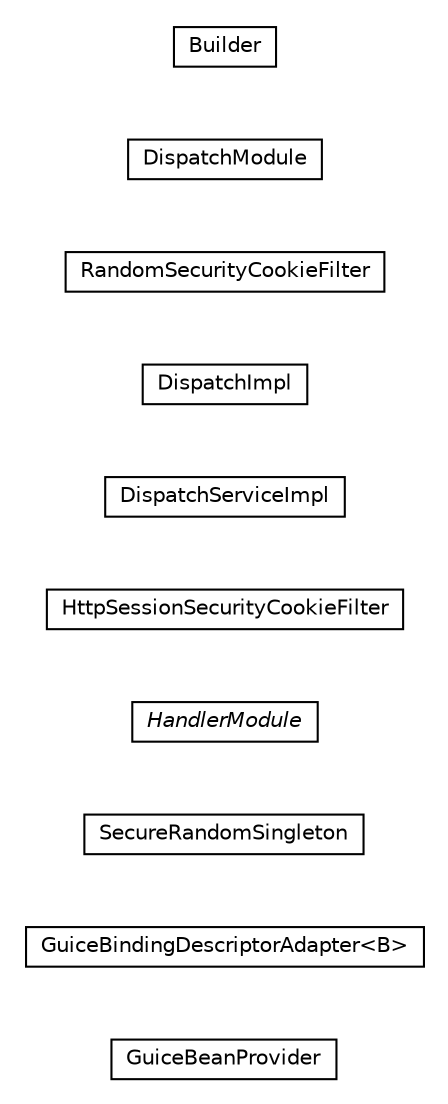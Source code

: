 #!/usr/local/bin/dot
#
# Class diagram 
# Generated by UMLGraph version R5_6-24-gf6e263 (http://www.umlgraph.org/)
#

digraph G {
	edge [fontname="Helvetica",fontsize=10,labelfontname="Helvetica",labelfontsize=10];
	node [fontname="Helvetica",fontsize=10,shape=plaintext];
	nodesep=0.25;
	ranksep=0.5;
	rankdir=LR;
	// com.gwtplatform.dispatch.server.guice.GuiceBeanProvider
	c17207 [label=<<table title="com.gwtplatform.dispatch.server.guice.GuiceBeanProvider" border="0" cellborder="1" cellspacing="0" cellpadding="2" port="p" href="./GuiceBeanProvider.html">
		<tr><td><table border="0" cellspacing="0" cellpadding="1">
<tr><td align="center" balign="center"> GuiceBeanProvider </td></tr>
		</table></td></tr>
		</table>>, URL="./GuiceBeanProvider.html", fontname="Helvetica", fontcolor="black", fontsize=10.0];
	// com.gwtplatform.dispatch.server.guice.GuiceBeanProvider.GuiceBindingDescriptorAdapter<B>
	c17208 [label=<<table title="com.gwtplatform.dispatch.server.guice.GuiceBeanProvider.GuiceBindingDescriptorAdapter" border="0" cellborder="1" cellspacing="0" cellpadding="2" port="p" href="./GuiceBeanProvider.GuiceBindingDescriptorAdapter.html">
		<tr><td><table border="0" cellspacing="0" cellpadding="1">
<tr><td align="center" balign="center"> GuiceBindingDescriptorAdapter&lt;B&gt; </td></tr>
		</table></td></tr>
		</table>>, URL="./GuiceBeanProvider.GuiceBindingDescriptorAdapter.html", fontname="Helvetica", fontcolor="black", fontsize=10.0];
	// com.gwtplatform.dispatch.server.guice.SecureRandomSingleton
	c17209 [label=<<table title="com.gwtplatform.dispatch.server.guice.SecureRandomSingleton" border="0" cellborder="1" cellspacing="0" cellpadding="2" port="p" href="./SecureRandomSingleton.html">
		<tr><td><table border="0" cellspacing="0" cellpadding="1">
<tr><td align="center" balign="center"> SecureRandomSingleton </td></tr>
		</table></td></tr>
		</table>>, URL="./SecureRandomSingleton.html", fontname="Helvetica", fontcolor="black", fontsize=10.0];
	// com.gwtplatform.dispatch.server.guice.HandlerModule
	c17210 [label=<<table title="com.gwtplatform.dispatch.server.guice.HandlerModule" border="0" cellborder="1" cellspacing="0" cellpadding="2" port="p" href="./HandlerModule.html">
		<tr><td><table border="0" cellspacing="0" cellpadding="1">
<tr><td align="center" balign="center"><font face="Helvetica-Oblique"> HandlerModule </font></td></tr>
		</table></td></tr>
		</table>>, URL="./HandlerModule.html", fontname="Helvetica", fontcolor="black", fontsize=10.0];
	// com.gwtplatform.dispatch.server.guice.HttpSessionSecurityCookieFilter
	c17211 [label=<<table title="com.gwtplatform.dispatch.server.guice.HttpSessionSecurityCookieFilter" border="0" cellborder="1" cellspacing="0" cellpadding="2" port="p" href="./HttpSessionSecurityCookieFilter.html">
		<tr><td><table border="0" cellspacing="0" cellpadding="1">
<tr><td align="center" balign="center"> HttpSessionSecurityCookieFilter </td></tr>
		</table></td></tr>
		</table>>, URL="./HttpSessionSecurityCookieFilter.html", fontname="Helvetica", fontcolor="black", fontsize=10.0];
	// com.gwtplatform.dispatch.server.guice.DispatchServiceImpl
	c17212 [label=<<table title="com.gwtplatform.dispatch.server.guice.DispatchServiceImpl" border="0" cellborder="1" cellspacing="0" cellpadding="2" port="p" href="./DispatchServiceImpl.html">
		<tr><td><table border="0" cellspacing="0" cellpadding="1">
<tr><td align="center" balign="center"> DispatchServiceImpl </td></tr>
		</table></td></tr>
		</table>>, URL="./DispatchServiceImpl.html", fontname="Helvetica", fontcolor="black", fontsize=10.0];
	// com.gwtplatform.dispatch.server.guice.DispatchImpl
	c17213 [label=<<table title="com.gwtplatform.dispatch.server.guice.DispatchImpl" border="0" cellborder="1" cellspacing="0" cellpadding="2" port="p" href="./DispatchImpl.html">
		<tr><td><table border="0" cellspacing="0" cellpadding="1">
<tr><td align="center" balign="center"> DispatchImpl </td></tr>
		</table></td></tr>
		</table>>, URL="./DispatchImpl.html", fontname="Helvetica", fontcolor="black", fontsize=10.0];
	// com.gwtplatform.dispatch.server.guice.RandomSecurityCookieFilter
	c17214 [label=<<table title="com.gwtplatform.dispatch.server.guice.RandomSecurityCookieFilter" border="0" cellborder="1" cellspacing="0" cellpadding="2" port="p" href="./RandomSecurityCookieFilter.html">
		<tr><td><table border="0" cellspacing="0" cellpadding="1">
<tr><td align="center" balign="center"> RandomSecurityCookieFilter </td></tr>
		</table></td></tr>
		</table>>, URL="./RandomSecurityCookieFilter.html", fontname="Helvetica", fontcolor="black", fontsize=10.0];
	// com.gwtplatform.dispatch.server.guice.DispatchModule
	c17215 [label=<<table title="com.gwtplatform.dispatch.server.guice.DispatchModule" border="0" cellborder="1" cellspacing="0" cellpadding="2" port="p" href="./DispatchModule.html">
		<tr><td><table border="0" cellspacing="0" cellpadding="1">
<tr><td align="center" balign="center"> DispatchModule </td></tr>
		</table></td></tr>
		</table>>, URL="./DispatchModule.html", fontname="Helvetica", fontcolor="black", fontsize=10.0];
	// com.gwtplatform.dispatch.server.guice.DispatchModule.Builder
	c17216 [label=<<table title="com.gwtplatform.dispatch.server.guice.DispatchModule.Builder" border="0" cellborder="1" cellspacing="0" cellpadding="2" port="p" href="./DispatchModule.Builder.html">
		<tr><td><table border="0" cellspacing="0" cellpadding="1">
<tr><td align="center" balign="center"> Builder </td></tr>
		</table></td></tr>
		</table>>, URL="./DispatchModule.Builder.html", fontname="Helvetica", fontcolor="black", fontsize=10.0];
}

